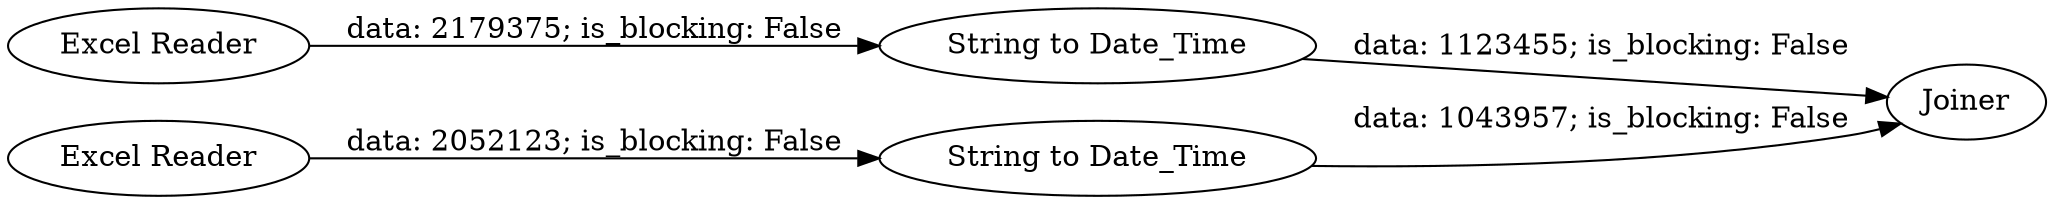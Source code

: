 digraph {
	"5826052653978673272_31" [label="Excel Reader"]
	"5826052653978673272_35" [label=Joiner]
	"5826052653978673272_103" [label="String to Date_Time"]
	"5826052653978673272_102" [label="Excel Reader"]
	"5826052653978673272_10" [label="String to Date_Time"]
	"5826052653978673272_10" -> "5826052653978673272_35" [label="data: 1123455; is_blocking: False"]
	"5826052653978673272_103" -> "5826052653978673272_35" [label="data: 1043957; is_blocking: False"]
	"5826052653978673272_31" -> "5826052653978673272_10" [label="data: 2179375; is_blocking: False"]
	"5826052653978673272_102" -> "5826052653978673272_103" [label="data: 2052123; is_blocking: False"]
	rankdir=LR
}
